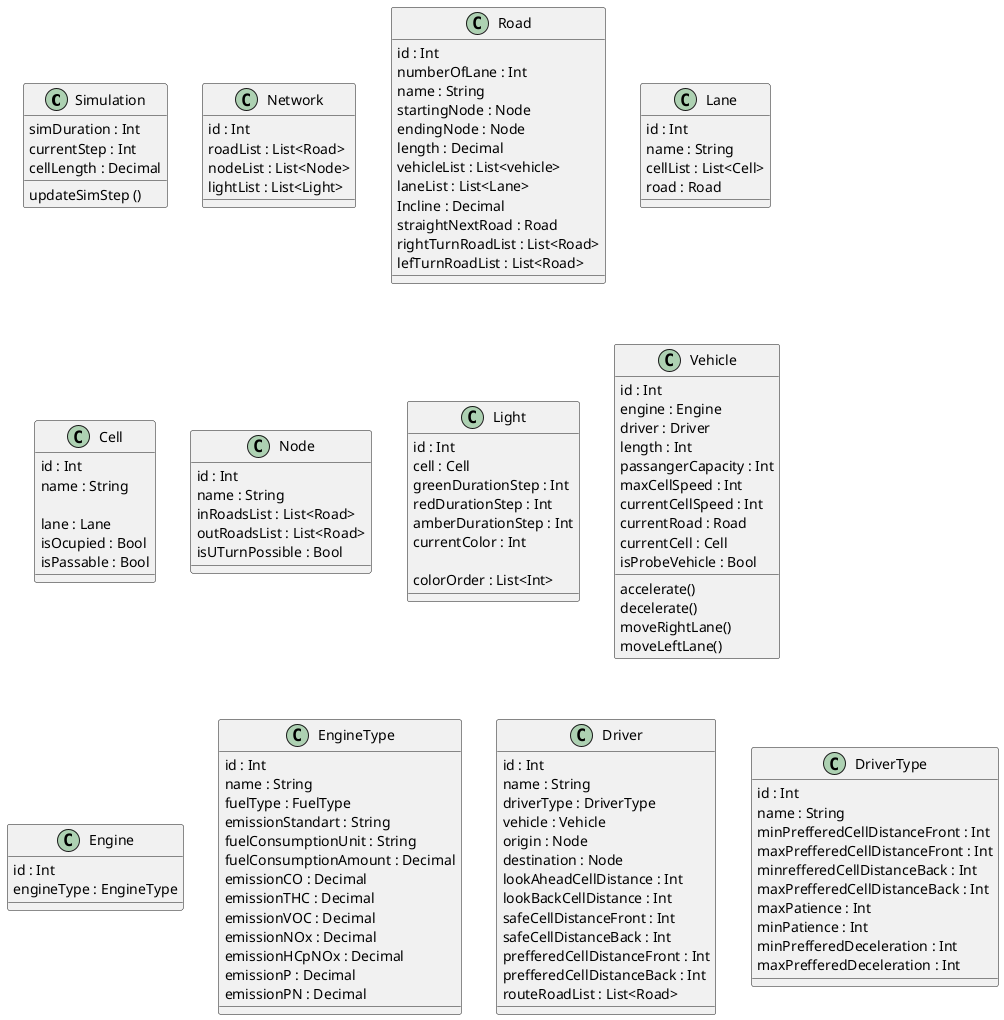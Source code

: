 @startuml "CATS Class Diagram"
 class Simulation {
    simDuration : Int
    currentStep : Int
    cellLength : Decimal
    updateSimStep ()

 }

 class Network {
    id : Int
    roadList : List<Road>
    nodeList : List<Node>
    lightList : List<Light>

    
 }

 class Road {
    id : Int
    numberOfLane : Int
    name : String
    startingNode : Node
    endingNode : Node
    length : Decimal
    vehicleList : List<vehicle>
    laneList : List<Lane>
    Incline : Decimal
    straightNextRoad : Road
    rightTurnRoadList : List<Road>
    lefTurnRoadList : List<Road>


 }

 class Lane {
    id : Int
    name : String
    cellList : List<Cell>
    road : Road

 }

 class Cell {
    id : Int
    name : String
    
    lane : Lane
    isOcupied : Bool
    isPassable : Bool
 }

 class Node {
    id : Int
    name : String
    inRoadsList : List<Road>
    outRoadsList : List<Road>
    isUTurnPossible : Bool

 }

 class Light {
    id : Int
    cell : Cell
    greenDurationStep : Int
    redDurationStep : Int
    amberDurationStep : Int
    currentColor : Int
    
    colorOrder : List<Int>
 }

 class Vehicle {
    id : Int
    engine : Engine
    driver : Driver
    length : Int
    passangerCapacity : Int
    maxCellSpeed : Int
    currentCellSpeed : Int
    currentRoad : Road
    currentCell : Cell
    isProbeVehicle : Bool

    accelerate()
    decelerate()
    moveRightLane()
    moveLeftLane()

 }

 class Engine {
    id : Int
    engineType : EngineType


 }

 class EngineType {
    id : Int
    name : String
    fuelType : FuelType
    emissionStandart : String
    fuelConsumptionUnit : String
    fuelConsumptionAmount : Decimal
    emissionCO : Decimal
    emissionTHC : Decimal
    emissionVOC : Decimal
    emissionNOx : Decimal
    emissionHCpNOx : Decimal
    emissionP : Decimal
    emissionPN : Decimal

 }

 class Driver {
    id : Int
    name : String
    driverType : DriverType
    vehicle : Vehicle
    origin : Node
    destination : Node
    lookAheadCellDistance : Int
    lookBackCellDistance : Int
    safeCellDistanceFront : Int
    safeCellDistanceBack : Int
    prefferedCellDistanceFront : Int
    prefferedCellDistanceBack : Int
    routeRoadList : List<Road>
    

 }

 class DriverType {
    id : Int
    name : String
    minPrefferedCellDistanceFront : Int
    maxPrefferedCellDistanceFront : Int
    minrefferedCellDistanceBack : Int
    maxPrefferedCellDistanceBack : Int
    maxPatience : Int
    minPatience : Int
    minPrefferedDeceleration : Int
    maxPrefferedDeceleration : Int
    

 }
@enduml